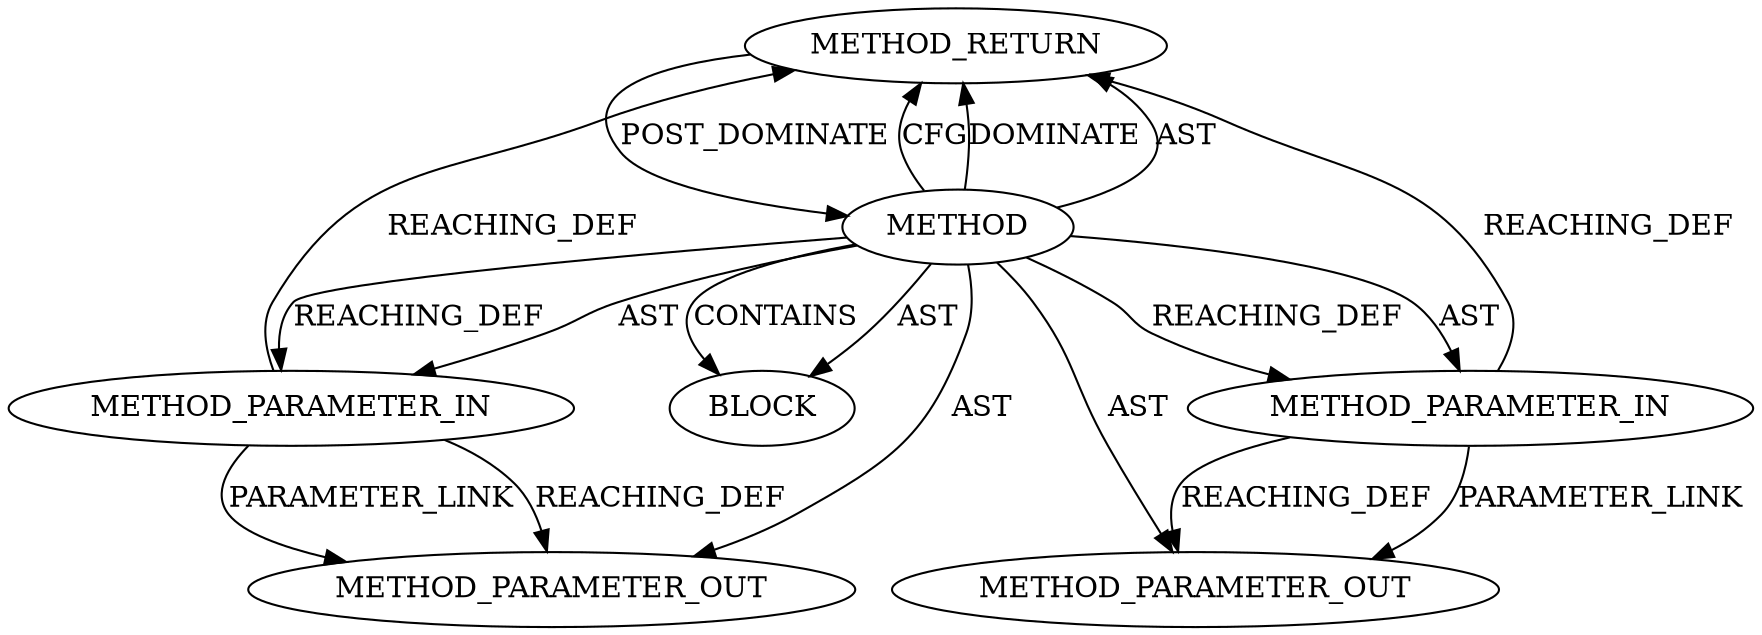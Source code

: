 digraph {
  2151 [label=METHOD_RETURN ORDER=2 CODE="RET" TYPE_FULL_NAME="ANY" EVALUATION_STRATEGY="BY_VALUE"]
  2147 [label=METHOD AST_PARENT_TYPE="NAMESPACE_BLOCK" AST_PARENT_FULL_NAME="<global>" ORDER=0 CODE="<empty>" FULL_NAME="<operator>.indirectFieldAccess" IS_EXTERNAL=true FILENAME="<empty>" SIGNATURE="" NAME="<operator>.indirectFieldAccess"]
  2787 [label=METHOD_PARAMETER_OUT ORDER=1 CODE="p1" IS_VARIADIC=false TYPE_FULL_NAME="ANY" EVALUATION_STRATEGY="BY_VALUE" INDEX=1 NAME="p1"]
  2149 [label=METHOD_PARAMETER_IN ORDER=2 CODE="p2" IS_VARIADIC=false TYPE_FULL_NAME="ANY" EVALUATION_STRATEGY="BY_VALUE" INDEX=2 NAME="p2"]
  2148 [label=METHOD_PARAMETER_IN ORDER=1 CODE="p1" IS_VARIADIC=false TYPE_FULL_NAME="ANY" EVALUATION_STRATEGY="BY_VALUE" INDEX=1 NAME="p1"]
  2788 [label=METHOD_PARAMETER_OUT ORDER=2 CODE="p2" IS_VARIADIC=false TYPE_FULL_NAME="ANY" EVALUATION_STRATEGY="BY_VALUE" INDEX=2 NAME="p2"]
  2150 [label=BLOCK ORDER=1 ARGUMENT_INDEX=1 CODE="<empty>" TYPE_FULL_NAME="ANY"]
  2149 -> 2788 [label=PARAMETER_LINK ]
  2147 -> 2149 [label=AST ]
  2147 -> 2787 [label=AST ]
  2147 -> 2148 [label=REACHING_DEF VARIABLE=""]
  2149 -> 2151 [label=REACHING_DEF VARIABLE="p2"]
  2147 -> 2150 [label=AST ]
  2147 -> 2149 [label=REACHING_DEF VARIABLE=""]
  2148 -> 2787 [label=PARAMETER_LINK ]
  2147 -> 2150 [label=CONTAINS ]
  2147 -> 2151 [label=CFG ]
  2149 -> 2788 [label=REACHING_DEF VARIABLE="p2"]
  2151 -> 2147 [label=POST_DOMINATE ]
  2147 -> 2788 [label=AST ]
  2148 -> 2151 [label=REACHING_DEF VARIABLE="p1"]
  2147 -> 2151 [label=DOMINATE ]
  2147 -> 2151 [label=AST ]
  2147 -> 2148 [label=AST ]
  2148 -> 2787 [label=REACHING_DEF VARIABLE="p1"]
}
